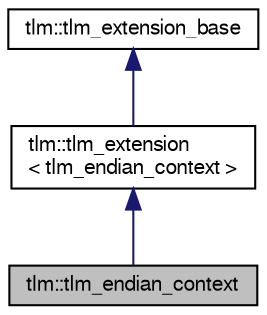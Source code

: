 digraph "tlm::tlm_endian_context"
{
  edge [fontname="FreeSans",fontsize="10",labelfontname="FreeSans",labelfontsize="10"];
  node [fontname="FreeSans",fontsize="10",shape=record];
  Node0 [label="tlm::tlm_endian_context",height=0.2,width=0.4,color="black", fillcolor="grey75", style="filled", fontcolor="black"];
  Node1 -> Node0 [dir="back",color="midnightblue",fontsize="10",style="solid",fontname="FreeSans"];
  Node1 [label="tlm::tlm_extension\l\< tlm_endian_context \>",height=0.2,width=0.4,color="black", fillcolor="white", style="filled",URL="$a02483.html"];
  Node2 -> Node1 [dir="back",color="midnightblue",fontsize="10",style="solid",fontname="FreeSans"];
  Node2 [label="tlm::tlm_extension_base",height=0.2,width=0.4,color="black", fillcolor="white", style="filled",URL="$a02479.html"];
}
